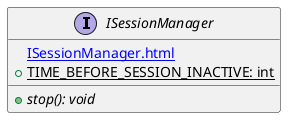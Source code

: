 @startuml

    interface ISessionManager {
        [[ISessionManager.html]]
        {static} +TIME_BEFORE_SESSION_INACTIVE: int
        {abstract} +stop(): void
    }

@enduml
